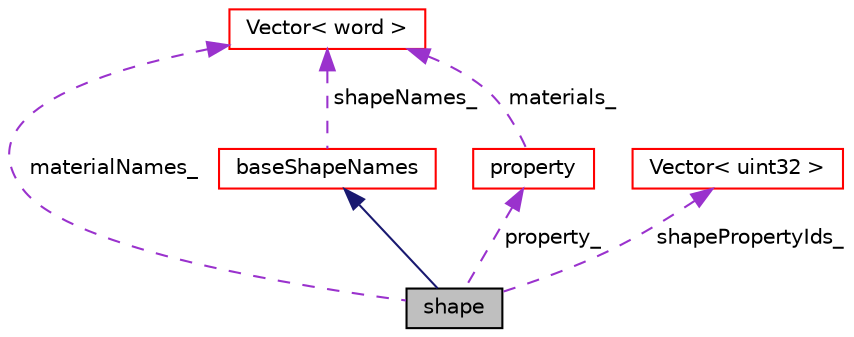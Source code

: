 digraph "shape"
{
 // LATEX_PDF_SIZE
  edge [fontname="Helvetica",fontsize="10",labelfontname="Helvetica",labelfontsize="10"];
  node [fontname="Helvetica",fontsize="10",shape=record];
  Node1 [label="shape",height=0.2,width=0.4,color="black", fillcolor="grey75", style="filled", fontcolor="black",tooltip=" "];
  Node2 -> Node1 [dir="back",color="midnightblue",fontsize="10",style="solid",fontname="Helvetica"];
  Node2 [label="baseShapeNames",height=0.2,width=0.4,color="red", fillcolor="white", style="filled",URL="$classpFlow_1_1baseShapeNames.html",tooltip=" "];
  Node25 -> Node2 [dir="back",color="darkorchid3",fontsize="10",style="dashed",label=" shapeNames_" ,fontname="Helvetica"];
  Node25 [label="Vector\< word \>",height=0.2,width=0.4,color="red", fillcolor="white", style="filled",URL="$classpFlow_1_1Vector.html",tooltip=" "];
  Node32 -> Node1 [dir="back",color="darkorchid3",fontsize="10",style="dashed",label=" property_" ,fontname="Helvetica"];
  Node32 [label="property",height=0.2,width=0.4,color="red", fillcolor="white", style="filled",URL="$classpFlow_1_1property.html",tooltip="property holds the pure properties of materials."];
  Node25 -> Node32 [dir="back",color="darkorchid3",fontsize="10",style="dashed",label=" materials_" ,fontname="Helvetica"];
  Node25 -> Node1 [dir="back",color="darkorchid3",fontsize="10",style="dashed",label=" materialNames_" ,fontname="Helvetica"];
  Node34 -> Node1 [dir="back",color="darkorchid3",fontsize="10",style="dashed",label=" shapePropertyIds_" ,fontname="Helvetica"];
  Node34 [label="Vector\< uint32 \>",height=0.2,width=0.4,color="red", fillcolor="white", style="filled",URL="$classpFlow_1_1Vector.html",tooltip=" "];
}
